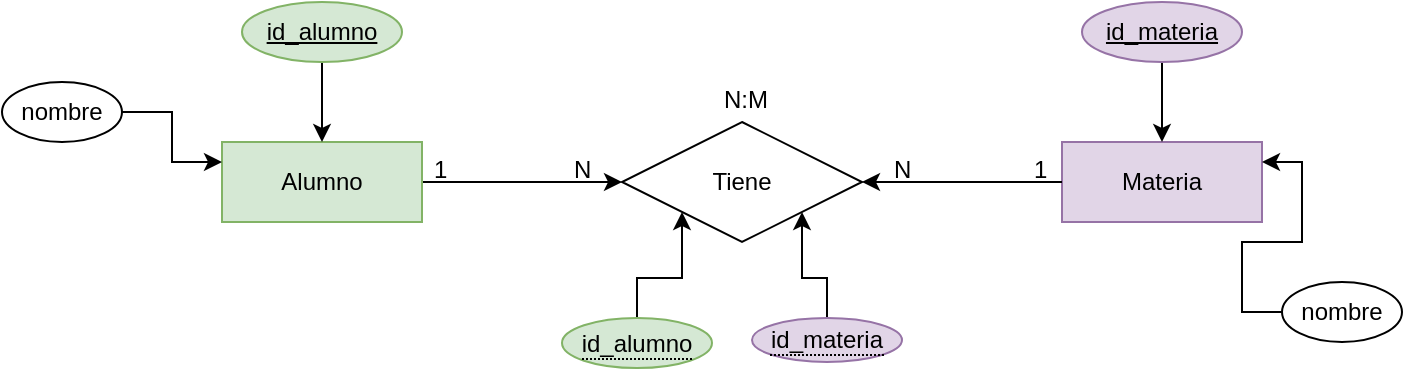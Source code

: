 <mxfile version="21.6.9" type="google" pages="3">
  <diagram name="Ejemplo" id="GLzU4rvnryb8Ie7Lkiw1">
    <mxGraphModel dx="708" dy="447" grid="1" gridSize="10" guides="1" tooltips="1" connect="1" arrows="1" fold="1" page="1" pageScale="1" pageWidth="1100" pageHeight="850" math="0" shadow="0">
      <root>
        <mxCell id="0" />
        <mxCell id="1" parent="0" />
        <mxCell id="OQ1NX5XlO8wD869Qx8IQ-4" value="" style="edgeStyle=orthogonalEdgeStyle;rounded=0;orthogonalLoop=1;jettySize=auto;html=1;" parent="1" source="OQ1NX5XlO8wD869Qx8IQ-1" target="OQ1NX5XlO8wD869Qx8IQ-3" edge="1">
          <mxGeometry relative="1" as="geometry" />
        </mxCell>
        <mxCell id="OQ1NX5XlO8wD869Qx8IQ-1" value="Alumno" style="whiteSpace=wrap;html=1;align=center;fillColor=#d5e8d4;strokeColor=#82b366;" parent="1" vertex="1">
          <mxGeometry x="140" y="310" width="100" height="40" as="geometry" />
        </mxCell>
        <mxCell id="OQ1NX5XlO8wD869Qx8IQ-2" value="Materia" style="whiteSpace=wrap;html=1;align=center;fillColor=#e1d5e7;strokeColor=#9673a6;" parent="1" vertex="1">
          <mxGeometry x="560" y="310" width="100" height="40" as="geometry" />
        </mxCell>
        <mxCell id="OQ1NX5XlO8wD869Qx8IQ-3" value="Tiene" style="shape=rhombus;perimeter=rhombusPerimeter;whiteSpace=wrap;html=1;align=center;" parent="1" vertex="1">
          <mxGeometry x="340" y="300" width="120" height="60" as="geometry" />
        </mxCell>
        <mxCell id="OQ1NX5XlO8wD869Qx8IQ-5" value="" style="endArrow=classic;html=1;rounded=0;exitX=0;exitY=0.5;exitDx=0;exitDy=0;entryX=1;entryY=0.5;entryDx=0;entryDy=0;" parent="1" source="OQ1NX5XlO8wD869Qx8IQ-2" target="OQ1NX5XlO8wD869Qx8IQ-3" edge="1">
          <mxGeometry width="50" height="50" relative="1" as="geometry">
            <mxPoint x="510" y="280" as="sourcePoint" />
            <mxPoint x="560" y="230" as="targetPoint" />
          </mxGeometry>
        </mxCell>
        <mxCell id="OQ1NX5XlO8wD869Qx8IQ-7" value="" style="edgeStyle=orthogonalEdgeStyle;rounded=0;orthogonalLoop=1;jettySize=auto;html=1;" parent="1" source="OQ1NX5XlO8wD869Qx8IQ-6" target="OQ1NX5XlO8wD869Qx8IQ-1" edge="1">
          <mxGeometry relative="1" as="geometry" />
        </mxCell>
        <mxCell id="OQ1NX5XlO8wD869Qx8IQ-6" value="id_alumno" style="ellipse;whiteSpace=wrap;html=1;align=center;fontStyle=4;fillColor=#d5e8d4;strokeColor=#82b366;" parent="1" vertex="1">
          <mxGeometry x="150" y="240" width="80" height="30" as="geometry" />
        </mxCell>
        <mxCell id="OQ1NX5XlO8wD869Qx8IQ-11" value="" style="edgeStyle=orthogonalEdgeStyle;rounded=0;orthogonalLoop=1;jettySize=auto;html=1;" parent="1" source="OQ1NX5XlO8wD869Qx8IQ-10" target="OQ1NX5XlO8wD869Qx8IQ-2" edge="1">
          <mxGeometry relative="1" as="geometry" />
        </mxCell>
        <mxCell id="OQ1NX5XlO8wD869Qx8IQ-10" value="id_materia" style="ellipse;whiteSpace=wrap;html=1;align=center;fontStyle=4;fillColor=#e1d5e7;strokeColor=#9673a6;" parent="1" vertex="1">
          <mxGeometry x="570" y="240" width="80" height="30" as="geometry" />
        </mxCell>
        <mxCell id="OQ1NX5XlO8wD869Qx8IQ-12" value="1" style="text;strokeColor=none;fillColor=none;spacingLeft=4;spacingRight=4;overflow=hidden;rotatable=0;points=[[0,0.5],[1,0.5]];portConstraint=eastwest;fontSize=12;whiteSpace=wrap;html=1;" parent="1" vertex="1">
          <mxGeometry x="240" y="310" width="20" height="30" as="geometry" />
        </mxCell>
        <mxCell id="OQ1NX5XlO8wD869Qx8IQ-13" value="N" style="text;strokeColor=none;fillColor=none;spacingLeft=4;spacingRight=4;overflow=hidden;rotatable=0;points=[[0,0.5],[1,0.5]];portConstraint=eastwest;fontSize=12;whiteSpace=wrap;html=1;" parent="1" vertex="1">
          <mxGeometry x="310" y="310" width="20" height="30" as="geometry" />
        </mxCell>
        <mxCell id="OQ1NX5XlO8wD869Qx8IQ-14" value="1" style="text;strokeColor=none;fillColor=none;spacingLeft=4;spacingRight=4;overflow=hidden;rotatable=0;points=[[0,0.5],[1,0.5]];portConstraint=eastwest;fontSize=12;whiteSpace=wrap;html=1;" parent="1" vertex="1">
          <mxGeometry x="540" y="310" width="20" height="30" as="geometry" />
        </mxCell>
        <mxCell id="OQ1NX5XlO8wD869Qx8IQ-15" value="N" style="text;strokeColor=none;fillColor=none;spacingLeft=4;spacingRight=4;overflow=hidden;rotatable=0;points=[[0,0.5],[1,0.5]];portConstraint=eastwest;fontSize=12;whiteSpace=wrap;html=1;" parent="1" vertex="1">
          <mxGeometry x="470" y="310" width="20" height="30" as="geometry" />
        </mxCell>
        <mxCell id="OQ1NX5XlO8wD869Qx8IQ-16" value="N:M" style="text;strokeColor=none;fillColor=none;spacingLeft=4;spacingRight=4;overflow=hidden;rotatable=0;points=[[0,0.5],[1,0.5]];portConstraint=eastwest;fontSize=12;whiteSpace=wrap;html=1;" parent="1" vertex="1">
          <mxGeometry x="385" y="275" width="40" height="30" as="geometry" />
        </mxCell>
        <mxCell id="OQ1NX5XlO8wD869Qx8IQ-19" value="" style="edgeStyle=orthogonalEdgeStyle;rounded=0;orthogonalLoop=1;jettySize=auto;html=1;entryX=0;entryY=0.25;entryDx=0;entryDy=0;" parent="1" source="OQ1NX5XlO8wD869Qx8IQ-18" target="OQ1NX5XlO8wD869Qx8IQ-1" edge="1">
          <mxGeometry relative="1" as="geometry" />
        </mxCell>
        <mxCell id="OQ1NX5XlO8wD869Qx8IQ-18" value="nombre" style="ellipse;whiteSpace=wrap;html=1;align=center;" parent="1" vertex="1">
          <mxGeometry x="30" y="280" width="60" height="30" as="geometry" />
        </mxCell>
        <mxCell id="OQ1NX5XlO8wD869Qx8IQ-21" value="" style="edgeStyle=orthogonalEdgeStyle;rounded=0;orthogonalLoop=1;jettySize=auto;html=1;entryX=1;entryY=0.25;entryDx=0;entryDy=0;" parent="1" source="OQ1NX5XlO8wD869Qx8IQ-20" target="OQ1NX5XlO8wD869Qx8IQ-2" edge="1">
          <mxGeometry relative="1" as="geometry" />
        </mxCell>
        <mxCell id="OQ1NX5XlO8wD869Qx8IQ-20" value="nombre" style="ellipse;whiteSpace=wrap;html=1;align=center;" parent="1" vertex="1">
          <mxGeometry x="670" y="380" width="60" height="30" as="geometry" />
        </mxCell>
        <mxCell id="OQ1NX5XlO8wD869Qx8IQ-23" value="" style="edgeStyle=orthogonalEdgeStyle;rounded=0;orthogonalLoop=1;jettySize=auto;html=1;entryX=0;entryY=1;entryDx=0;entryDy=0;" parent="1" source="OQ1NX5XlO8wD869Qx8IQ-22" target="OQ1NX5XlO8wD869Qx8IQ-3" edge="1">
          <mxGeometry relative="1" as="geometry" />
        </mxCell>
        <mxCell id="OQ1NX5XlO8wD869Qx8IQ-22" value="&lt;span style=&quot;border-bottom: 1px dotted&quot;&gt;id_alumno&lt;br&gt;&lt;/span&gt;" style="ellipse;whiteSpace=wrap;html=1;align=center;fillColor=#d5e8d4;strokeColor=#82b366;" parent="1" vertex="1">
          <mxGeometry x="310" y="398" width="75" height="25" as="geometry" />
        </mxCell>
        <mxCell id="OQ1NX5XlO8wD869Qx8IQ-25" value="" style="edgeStyle=orthogonalEdgeStyle;rounded=0;orthogonalLoop=1;jettySize=auto;html=1;entryX=1;entryY=1;entryDx=0;entryDy=0;" parent="1" source="OQ1NX5XlO8wD869Qx8IQ-24" target="OQ1NX5XlO8wD869Qx8IQ-3" edge="1">
          <mxGeometry relative="1" as="geometry" />
        </mxCell>
        <mxCell id="OQ1NX5XlO8wD869Qx8IQ-24" value="&lt;span style=&quot;border-bottom: 1px dotted&quot;&gt;id_materia&lt;br&gt;&lt;/span&gt;" style="ellipse;whiteSpace=wrap;html=1;align=center;fillColor=#e1d5e7;strokeColor=#9673a6;" parent="1" vertex="1">
          <mxGeometry x="405" y="398" width="75" height="22" as="geometry" />
        </mxCell>
      </root>
    </mxGraphModel>
  </diagram>
  <diagram id="Qv452gn9EFxeWJ9wz6Zj" name="Ejercicio 1">
    <mxGraphModel dx="708" dy="447" grid="1" gridSize="10" guides="1" tooltips="1" connect="1" arrows="1" fold="1" page="1" pageScale="1" pageWidth="1100" pageHeight="850" math="0" shadow="0">
      <root>
        <mxCell id="0" />
        <mxCell id="1" parent="0" />
        <mxCell id="Q93AFsF7WD4TYHA8MF60-12" value="" style="rounded=0;whiteSpace=wrap;html=1;fillColor=#b0e3e6;strokeColor=#0e8088;" vertex="1" parent="1">
          <mxGeometry x="350" y="300" width="110" height="120" as="geometry" />
        </mxCell>
        <mxCell id="iYk3_jZB7bq_5PE-RY_9-9" value="" style="edgeStyle=orthogonalEdgeStyle;rounded=0;orthogonalLoop=1;jettySize=auto;html=1;" parent="1" source="iYk3_jZB7bq_5PE-RY_9-4" target="iYk3_jZB7bq_5PE-RY_9-7" edge="1">
          <mxGeometry relative="1" as="geometry" />
        </mxCell>
        <mxCell id="iYk3_jZB7bq_5PE-RY_9-4" value="Cliente" style="whiteSpace=wrap;html=1;align=center;fillColor=#d5e8d4;strokeColor=#82b366;" parent="1" vertex="1">
          <mxGeometry x="210" y="120" width="90" height="30" as="geometry" />
        </mxCell>
        <mxCell id="iYk3_jZB7bq_5PE-RY_9-8" value="" style="edgeStyle=orthogonalEdgeStyle;rounded=0;orthogonalLoop=1;jettySize=auto;html=1;" parent="1" source="iYk3_jZB7bq_5PE-RY_9-6" target="iYk3_jZB7bq_5PE-RY_9-7" edge="1">
          <mxGeometry relative="1" as="geometry" />
        </mxCell>
        <mxCell id="iYk3_jZB7bq_5PE-RY_9-18" value="" style="edgeStyle=orthogonalEdgeStyle;rounded=0;orthogonalLoop=1;jettySize=auto;html=1;" parent="1" source="iYk3_jZB7bq_5PE-RY_9-6" target="iYk3_jZB7bq_5PE-RY_9-17" edge="1">
          <mxGeometry relative="1" as="geometry" />
        </mxCell>
        <mxCell id="iYk3_jZB7bq_5PE-RY_9-6" value="Producto" style="whiteSpace=wrap;html=1;align=center;fillColor=#fff2cc;strokeColor=#d6b656;" parent="1" vertex="1">
          <mxGeometry x="630" y="120" width="90" height="30" as="geometry" />
        </mxCell>
        <mxCell id="iYk3_jZB7bq_5PE-RY_9-7" value="Compra" style="shape=rhombus;perimeter=rhombusPerimeter;whiteSpace=wrap;html=1;align=center;fillColor=#e1d5e7;strokeColor=#9673a6;" parent="1" vertex="1">
          <mxGeometry x="420" y="140" width="100" height="40" as="geometry" />
        </mxCell>
        <mxCell id="iYk3_jZB7bq_5PE-RY_9-10" value="1" style="text;strokeColor=none;fillColor=none;spacingLeft=4;spacingRight=4;overflow=hidden;rotatable=0;points=[[0,0.5],[1,0.5]];portConstraint=eastwest;fontSize=12;whiteSpace=wrap;html=1;" parent="1" vertex="1">
          <mxGeometry x="310" y="110" width="20" height="30" as="geometry" />
        </mxCell>
        <mxCell id="iYk3_jZB7bq_5PE-RY_9-11" value="N" style="text;strokeColor=none;fillColor=none;spacingLeft=4;spacingRight=4;overflow=hidden;rotatable=0;points=[[0,0.5],[1,0.5]];portConstraint=eastwest;fontSize=12;whiteSpace=wrap;html=1;" parent="1" vertex="1">
          <mxGeometry x="390" y="140" width="20" height="30" as="geometry" />
        </mxCell>
        <mxCell id="iYk3_jZB7bq_5PE-RY_9-12" value="1" style="text;strokeColor=none;fillColor=none;spacingLeft=4;spacingRight=4;overflow=hidden;rotatable=0;points=[[0,0.5],[1,0.5]];portConstraint=eastwest;fontSize=12;whiteSpace=wrap;html=1;" parent="1" vertex="1">
          <mxGeometry x="610" y="110" width="20" height="30" as="geometry" />
        </mxCell>
        <mxCell id="iYk3_jZB7bq_5PE-RY_9-13" value="N" style="text;strokeColor=none;fillColor=none;spacingLeft=4;spacingRight=4;overflow=hidden;rotatable=0;points=[[0,0.5],[1,0.5]];portConstraint=eastwest;fontSize=12;whiteSpace=wrap;html=1;" parent="1" vertex="1">
          <mxGeometry x="530" y="140" width="20" height="30" as="geometry" />
        </mxCell>
        <mxCell id="iYk3_jZB7bq_5PE-RY_9-14" value="N:M" style="text;strokeColor=none;fillColor=none;spacingLeft=4;spacingRight=4;overflow=hidden;rotatable=0;points=[[0,0.5],[1,0.5]];portConstraint=eastwest;fontSize=12;whiteSpace=wrap;html=1;" parent="1" vertex="1">
          <mxGeometry x="450" y="110" width="40" height="30" as="geometry" />
        </mxCell>
        <mxCell id="iYk3_jZB7bq_5PE-RY_9-19" value="" style="edgeStyle=orthogonalEdgeStyle;rounded=0;orthogonalLoop=1;jettySize=auto;html=1;" parent="1" source="iYk3_jZB7bq_5PE-RY_9-16" target="iYk3_jZB7bq_5PE-RY_9-17" edge="1">
          <mxGeometry relative="1" as="geometry" />
        </mxCell>
        <mxCell id="iYk3_jZB7bq_5PE-RY_9-16" value="Provedores" style="whiteSpace=wrap;html=1;align=center;fillColor=#dae8fc;strokeColor=#6c8ebf;" parent="1" vertex="1">
          <mxGeometry x="630" y="320" width="90" height="30" as="geometry" />
        </mxCell>
        <mxCell id="iYk3_jZB7bq_5PE-RY_9-17" value="suministrado" style="shape=rhombus;perimeter=rhombusPerimeter;whiteSpace=wrap;html=1;align=center;" parent="1" vertex="1">
          <mxGeometry x="625" y="210" width="100" height="40" as="geometry" />
        </mxCell>
        <mxCell id="iYk3_jZB7bq_5PE-RY_9-20" value="1" style="text;strokeColor=none;fillColor=none;spacingLeft=4;spacingRight=4;overflow=hidden;rotatable=0;points=[[0,0.5],[1,0.5]];portConstraint=eastwest;fontSize=12;whiteSpace=wrap;html=1;" parent="1" vertex="1">
          <mxGeometry x="680" y="300" width="20" height="30" as="geometry" />
        </mxCell>
        <mxCell id="iYk3_jZB7bq_5PE-RY_9-21" value="1" style="text;strokeColor=none;fillColor=none;spacingLeft=4;spacingRight=4;overflow=hidden;rotatable=0;points=[[0,0.5],[1,0.5]];portConstraint=eastwest;fontSize=12;whiteSpace=wrap;html=1;" parent="1" vertex="1">
          <mxGeometry x="680" y="190" width="20" height="30" as="geometry" />
        </mxCell>
        <mxCell id="iYk3_jZB7bq_5PE-RY_9-22" value="1" style="text;strokeColor=none;fillColor=none;spacingLeft=4;spacingRight=4;overflow=hidden;rotatable=0;points=[[0,0.5],[1,0.5]];portConstraint=eastwest;fontSize=12;whiteSpace=wrap;html=1;" parent="1" vertex="1">
          <mxGeometry x="680" y="145" width="20" height="30" as="geometry" />
        </mxCell>
        <mxCell id="iYk3_jZB7bq_5PE-RY_9-23" value="N" style="text;strokeColor=none;fillColor=none;spacingLeft=4;spacingRight=4;overflow=hidden;rotatable=0;points=[[0,0.5],[1,0.5]];portConstraint=eastwest;fontSize=12;whiteSpace=wrap;html=1;" parent="1" vertex="1">
          <mxGeometry x="680" y="250" width="20" height="30" as="geometry" />
        </mxCell>
        <mxCell id="iYk3_jZB7bq_5PE-RY_9-24" value="1:N" style="text;strokeColor=none;fillColor=none;spacingLeft=4;spacingRight=4;overflow=hidden;rotatable=0;points=[[0,0.5],[1,0.5]];portConstraint=eastwest;fontSize=12;whiteSpace=wrap;html=1;" parent="1" vertex="1">
          <mxGeometry x="585" y="215" width="40" height="30" as="geometry" />
        </mxCell>
        <mxCell id="iYk3_jZB7bq_5PE-RY_9-26" value="" style="edgeStyle=orthogonalEdgeStyle;rounded=0;orthogonalLoop=1;jettySize=auto;html=1;" parent="1" source="iYk3_jZB7bq_5PE-RY_9-25" target="iYk3_jZB7bq_5PE-RY_9-4" edge="1">
          <mxGeometry relative="1" as="geometry" />
        </mxCell>
        <mxCell id="iYk3_jZB7bq_5PE-RY_9-25" value="RFC" style="ellipse;whiteSpace=wrap;html=1;align=center;fontStyle=4;fillColor=#d5e8d4;strokeColor=#82b366;" parent="1" vertex="1">
          <mxGeometry x="225" y="40" width="60" height="30" as="geometry" />
        </mxCell>
        <mxCell id="iYk3_jZB7bq_5PE-RY_9-28" value="" style="edgeStyle=orthogonalEdgeStyle;rounded=0;orthogonalLoop=1;jettySize=auto;html=1;entryX=0.5;entryY=0;entryDx=0;entryDy=0;" parent="1" source="iYk3_jZB7bq_5PE-RY_9-27" target="iYk3_jZB7bq_5PE-RY_9-6" edge="1">
          <mxGeometry relative="1" as="geometry" />
        </mxCell>
        <mxCell id="iYk3_jZB7bq_5PE-RY_9-27" value="Codigo" style="ellipse;whiteSpace=wrap;html=1;align=center;fontStyle=4;fillColor=#fff2cc;strokeColor=#d6b656;" parent="1" vertex="1">
          <mxGeometry x="640" y="40" width="70" height="30" as="geometry" />
        </mxCell>
        <mxCell id="iYk3_jZB7bq_5PE-RY_9-30" value="" style="edgeStyle=orthogonalEdgeStyle;rounded=0;orthogonalLoop=1;jettySize=auto;html=1;entryX=1;entryY=0.5;entryDx=0;entryDy=0;" parent="1" source="iYk3_jZB7bq_5PE-RY_9-29" target="iYk3_jZB7bq_5PE-RY_9-16" edge="1">
          <mxGeometry relative="1" as="geometry" />
        </mxCell>
        <mxCell id="iYk3_jZB7bq_5PE-RY_9-29" value="RFC" style="ellipse;whiteSpace=wrap;html=1;align=center;fontStyle=4;fillColor=#dae8fc;strokeColor=#6c8ebf;" parent="1" vertex="1">
          <mxGeometry x="770" y="320" width="60" height="30" as="geometry" />
        </mxCell>
        <mxCell id="iYk3_jZB7bq_5PE-RY_9-34" value="" style="edgeStyle=orthogonalEdgeStyle;rounded=0;orthogonalLoop=1;jettySize=auto;html=1;entryX=0;entryY=1;entryDx=0;entryDy=0;" parent="1" source="iYk3_jZB7bq_5PE-RY_9-31" target="iYk3_jZB7bq_5PE-RY_9-7" edge="1">
          <mxGeometry relative="1" as="geometry">
            <Array as="points">
              <mxPoint x="410" y="230" />
              <mxPoint x="445" y="230" />
            </Array>
          </mxGeometry>
        </mxCell>
        <mxCell id="iYk3_jZB7bq_5PE-RY_9-33" value="" style="edgeStyle=orthogonalEdgeStyle;rounded=0;orthogonalLoop=1;jettySize=auto;html=1;entryX=0.682;entryY=0.943;entryDx=0;entryDy=0;entryPerimeter=0;" parent="1" source="iYk3_jZB7bq_5PE-RY_9-31" target="iYk3_jZB7bq_5PE-RY_9-7" edge="1">
          <mxGeometry relative="1" as="geometry" />
        </mxCell>
        <mxCell id="iYk3_jZB7bq_5PE-RY_9-32" value="&lt;span style=&quot;border-bottom: 1px dotted&quot;&gt;Codigo&lt;/span&gt;" style="ellipse;whiteSpace=wrap;html=1;align=center;fillColor=#fff2cc;strokeColor=#d6b656;" parent="1" vertex="1">
          <mxGeometry x="372.5" y="340" width="55" height="30" as="geometry" />
        </mxCell>
        <mxCell id="iYk3_jZB7bq_5PE-RY_9-37" value="" style="edgeStyle=orthogonalEdgeStyle;rounded=0;orthogonalLoop=1;jettySize=auto;html=1;entryX=0.928;entryY=-0.081;entryDx=0;entryDy=0;entryPerimeter=0;" parent="1" source="iYk3_jZB7bq_5PE-RY_9-35" target="iYk3_jZB7bq_5PE-RY_9-6" edge="1">
          <mxGeometry relative="1" as="geometry">
            <Array as="points">
              <mxPoint x="730" y="50" />
              <mxPoint x="730" y="118" />
            </Array>
          </mxGeometry>
        </mxCell>
        <mxCell id="iYk3_jZB7bq_5PE-RY_9-35" value="&lt;span style=&quot;border-bottom: 1px dotted&quot;&gt;RFC&lt;/span&gt;" style="ellipse;whiteSpace=wrap;html=1;align=center;fillColor=#dae8fc;strokeColor=#6c8ebf;" parent="1" vertex="1">
          <mxGeometry x="750" y="40" width="55" height="20" as="geometry" />
        </mxCell>
        <mxCell id="iYk3_jZB7bq_5PE-RY_9-36" style="edgeStyle=orthogonalEdgeStyle;rounded=0;orthogonalLoop=1;jettySize=auto;html=1;exitX=0.5;exitY=1;exitDx=0;exitDy=0;" parent="1" source="iYk3_jZB7bq_5PE-RY_9-35" target="iYk3_jZB7bq_5PE-RY_9-35" edge="1">
          <mxGeometry relative="1" as="geometry" />
        </mxCell>
        <mxCell id="iYk3_jZB7bq_5PE-RY_9-44" value="" style="edgeStyle=orthogonalEdgeStyle;rounded=0;orthogonalLoop=1;jettySize=auto;html=1;entryX=0;entryY=0;entryDx=0;entryDy=0;" parent="1" source="iYk3_jZB7bq_5PE-RY_9-39" target="iYk3_jZB7bq_5PE-RY_9-4" edge="1">
          <mxGeometry relative="1" as="geometry" />
        </mxCell>
        <mxCell id="iYk3_jZB7bq_5PE-RY_9-39" value="nombre" style="ellipse;whiteSpace=wrap;html=1;align=center;" parent="1" vertex="1">
          <mxGeometry x="130" y="60" width="60" height="20" as="geometry" />
        </mxCell>
        <mxCell id="iYk3_jZB7bq_5PE-RY_9-45" value="" style="edgeStyle=orthogonalEdgeStyle;rounded=0;orthogonalLoop=1;jettySize=auto;html=1;entryX=0;entryY=0.5;entryDx=0;entryDy=0;" parent="1" source="iYk3_jZB7bq_5PE-RY_9-40" target="iYk3_jZB7bq_5PE-RY_9-4" edge="1">
          <mxGeometry relative="1" as="geometry" />
        </mxCell>
        <mxCell id="iYk3_jZB7bq_5PE-RY_9-40" value="apellidos" style="ellipse;whiteSpace=wrap;html=1;align=center;" parent="1" vertex="1">
          <mxGeometry x="120" y="115" width="60" height="25" as="geometry" />
        </mxCell>
        <mxCell id="iYk3_jZB7bq_5PE-RY_9-46" value="" style="edgeStyle=orthogonalEdgeStyle;rounded=0;orthogonalLoop=1;jettySize=auto;html=1;" parent="1" source="iYk3_jZB7bq_5PE-RY_9-41" edge="1">
          <mxGeometry relative="1" as="geometry">
            <mxPoint x="230" y="150" as="targetPoint" />
          </mxGeometry>
        </mxCell>
        <mxCell id="iYk3_jZB7bq_5PE-RY_9-41" value="direccion" style="ellipse;whiteSpace=wrap;html=1;align=center;" parent="1" vertex="1">
          <mxGeometry x="200" y="200" width="60" height="20" as="geometry" />
        </mxCell>
        <mxCell id="iYk3_jZB7bq_5PE-RY_9-47" value="" style="edgeStyle=orthogonalEdgeStyle;rounded=0;orthogonalLoop=1;jettySize=auto;html=1;entryX=0.5;entryY=1;entryDx=0;entryDy=0;" parent="1" source="iYk3_jZB7bq_5PE-RY_9-42" target="iYk3_jZB7bq_5PE-RY_9-4" edge="1">
          <mxGeometry relative="1" as="geometry" />
        </mxCell>
        <mxCell id="iYk3_jZB7bq_5PE-RY_9-42" value="fecha_nacimiento" style="ellipse;whiteSpace=wrap;html=1;align=center;" parent="1" vertex="1">
          <mxGeometry x="225" y="240" width="125" height="25" as="geometry" />
        </mxCell>
        <mxCell id="iYk3_jZB7bq_5PE-RY_9-49" value="" style="edgeStyle=orthogonalEdgeStyle;rounded=0;orthogonalLoop=1;jettySize=auto;html=1;entryX=1;entryY=0.5;entryDx=0;entryDy=0;" parent="1" source="iYk3_jZB7bq_5PE-RY_9-48" target="iYk3_jZB7bq_5PE-RY_9-6" edge="1">
          <mxGeometry relative="1" as="geometry" />
        </mxCell>
        <mxCell id="iYk3_jZB7bq_5PE-RY_9-48" value="nombre" style="ellipse;whiteSpace=wrap;html=1;align=center;" parent="1" vertex="1">
          <mxGeometry x="780" y="125" width="60" height="20" as="geometry" />
        </mxCell>
        <mxCell id="iYk3_jZB7bq_5PE-RY_9-54" value="" style="edgeStyle=orthogonalEdgeStyle;rounded=0;orthogonalLoop=1;jettySize=auto;html=1;entryX=0;entryY=0.5;entryDx=0;entryDy=0;" parent="1" source="iYk3_jZB7bq_5PE-RY_9-50" target="iYk3_jZB7bq_5PE-RY_9-16" edge="1">
          <mxGeometry relative="1" as="geometry" />
        </mxCell>
        <mxCell id="iYk3_jZB7bq_5PE-RY_9-50" value="nombre" style="ellipse;whiteSpace=wrap;html=1;align=center;" parent="1" vertex="1">
          <mxGeometry x="520" y="330" width="60" height="20" as="geometry" />
        </mxCell>
        <mxCell id="iYk3_jZB7bq_5PE-RY_9-53" value="" style="edgeStyle=orthogonalEdgeStyle;rounded=0;orthogonalLoop=1;jettySize=auto;html=1;entryX=0.5;entryY=1;entryDx=0;entryDy=0;" parent="1" source="iYk3_jZB7bq_5PE-RY_9-51" target="iYk3_jZB7bq_5PE-RY_9-16" edge="1">
          <mxGeometry relative="1" as="geometry">
            <mxPoint x="780" y="250" as="targetPoint" />
          </mxGeometry>
        </mxCell>
        <mxCell id="iYk3_jZB7bq_5PE-RY_9-51" value="direccion" style="ellipse;whiteSpace=wrap;html=1;align=center;" parent="1" vertex="1">
          <mxGeometry x="650" y="380" width="60" height="20" as="geometry" />
        </mxCell>
        <mxCell id="iYk3_jZB7bq_5PE-RY_9-56" value="(001,femsa,edomex)" style="text;strokeColor=none;fillColor=none;spacingLeft=4;spacingRight=4;overflow=hidden;rotatable=0;points=[[0,0.5],[1,0.5]];portConstraint=eastwest;fontSize=12;whiteSpace=wrap;html=1;" parent="1" vertex="1">
          <mxGeometry x="745.5" y="380" width="129" height="30" as="geometry" />
        </mxCell>
        <mxCell id="iYk3_jZB7bq_5PE-RY_9-58" value="(001,Sofia,Martine,av 16 sept,14-02-1996)" style="text;strokeColor=none;fillColor=none;spacingLeft=4;spacingRight=4;overflow=hidden;rotatable=0;points=[[0,0.5],[1,0.5]];portConstraint=eastwest;fontSize=12;whiteSpace=wrap;html=1;" parent="1" vertex="1">
          <mxGeometry x="270" y="10" width="260" height="20" as="geometry" />
        </mxCell>
        <mxCell id="iYk3_jZB7bq_5PE-RY_9-62" style="edgeStyle=orthogonalEdgeStyle;rounded=0;orthogonalLoop=1;jettySize=auto;html=1;exitX=0.5;exitY=0;exitDx=0;exitDy=0;entryX=0.889;entryY=1;entryDx=0;entryDy=0;entryPerimeter=0;" parent="1" source="iYk3_jZB7bq_5PE-RY_9-61" target="iYk3_jZB7bq_5PE-RY_9-6" edge="1">
          <mxGeometry relative="1" as="geometry" />
        </mxCell>
        <mxCell id="iYk3_jZB7bq_5PE-RY_9-61" value="precio_u" style="ellipse;whiteSpace=wrap;html=1;align=center;" parent="1" vertex="1">
          <mxGeometry x="790" y="190" width="60" height="20" as="geometry" />
        </mxCell>
        <mxCell id="iYk3_jZB7bq_5PE-RY_9-64" value="" style="edgeStyle=orthogonalEdgeStyle;rounded=0;orthogonalLoop=1;jettySize=auto;html=1;" parent="1" source="iYk3_jZB7bq_5PE-RY_9-63" edge="1">
          <mxGeometry relative="1" as="geometry">
            <mxPoint x="470" y="180" as="targetPoint" />
          </mxGeometry>
        </mxCell>
        <mxCell id="iYk3_jZB7bq_5PE-RY_9-63" value="Cantidad" style="ellipse;whiteSpace=wrap;html=1;align=center;" parent="1" vertex="1">
          <mxGeometry x="450" y="260" width="60" height="20" as="geometry" />
        </mxCell>
        <mxCell id="Q93AFsF7WD4TYHA8MF60-2" value="* Se necesita conocer los datos personales de los clientes (nombre, apellidos, RFC, dirección y fecha de nacimiento).&lt;br style=&quot;border-color: var(--border-color); padding: 0px; margin: 0px; text-align: left;&quot;&gt;&lt;span style=&quot;text-align: left;&quot;&gt;* Cada producto tiene un nombre y un código, así como un precio unitario.&lt;/span&gt;&lt;br style=&quot;border-color: var(--border-color); padding: 0px; margin: 0px; text-align: left;&quot;&gt;&lt;span style=&quot;text-align: left;&quot;&gt;* Un cliente puede comprar varios productos a la empresa, y un mismo producto puede ser comprado por varios &lt;font color=&quot;#33ff33&quot;&gt;clientes.&lt;/font&gt;&lt;/span&gt;&lt;br style=&quot;border-color: var(--border-color); padding: 0px; margin: 0px; text-align: left;&quot;&gt;&lt;span style=&quot;text-align: left;&quot;&gt;* Los productos son suministrados por diferentes proveedores.&lt;/span&gt;&lt;br style=&quot;border-color: var(--border-color); padding: 0px; margin: 0px; text-align: left;&quot;&gt;&lt;span style=&quot;text-align: left;&quot;&gt;* Se debe tener en cuenta que un producto sólo puede ser suministrado por un proveedor, y que un proveedor puede&amp;nbsp; &amp;nbsp; &amp;nbsp; &amp;nbsp;suministrar diferentes productos.&lt;/span&gt;&lt;br style=&quot;border-color: var(--border-color); padding: 0px; margin: 0px; text-align: left;&quot;&gt;&lt;span style=&quot;text-align: left;&quot;&gt;* De cada proveedor se desea conocer el RFC, nombre y dirección.&lt;/span&gt;" style="shape=note;size=20;whiteSpace=wrap;html=1;" vertex="1" parent="1">
          <mxGeometry x="300" y="540" width="680" height="190" as="geometry" />
        </mxCell>
        <mxCell id="Q93AFsF7WD4TYHA8MF60-3" value="(folio,RFC,codigo,cantidad,fecha)&lt;br&gt;(&lt;b&gt;001&lt;/b&gt;,goza6x,001,5,2023-08-23)&lt;br&gt;(&lt;b&gt;001&lt;/b&gt;,goza6x,002,10,2023-08-23)" style="text;strokeColor=none;fillColor=none;spacingLeft=4;spacingRight=4;overflow=hidden;rotatable=0;points=[[0,0.5],[1,0.5]];portConstraint=eastwest;fontSize=17;whiteSpace=wrap;html=1;" vertex="1" parent="1">
          <mxGeometry x="40" y="290" width="290" height="110" as="geometry" />
        </mxCell>
        <mxCell id="Q93AFsF7WD4TYHA8MF60-5" value="" style="edgeStyle=orthogonalEdgeStyle;rounded=0;orthogonalLoop=1;jettySize=auto;html=1;" edge="1" parent="1" source="Q93AFsF7WD4TYHA8MF60-4">
          <mxGeometry relative="1" as="geometry">
            <mxPoint x="432" y="170" as="targetPoint" />
          </mxGeometry>
        </mxCell>
        <mxCell id="Q93AFsF7WD4TYHA8MF60-4" value="&lt;u&gt;folio&lt;/u&gt;" style="ellipse;whiteSpace=wrap;html=1;align=center;fillColor=#e1d5e7;strokeColor=#9673a6;" vertex="1" parent="1">
          <mxGeometry x="367.5" y="380" width="60" height="20" as="geometry" />
        </mxCell>
        <mxCell id="Q93AFsF7WD4TYHA8MF60-7" value="" style="edgeStyle=orthogonalEdgeStyle;rounded=0;orthogonalLoop=1;jettySize=auto;html=1;entryX=1;entryY=0;entryDx=0;entryDy=0;" edge="1" parent="1" source="Q93AFsF7WD4TYHA8MF60-6" target="iYk3_jZB7bq_5PE-RY_9-7">
          <mxGeometry relative="1" as="geometry" />
        </mxCell>
        <mxCell id="Q93AFsF7WD4TYHA8MF60-6" value="Cantidad" style="ellipse;whiteSpace=wrap;html=1;align=center;" vertex="1" parent="1">
          <mxGeometry x="490" y="60" width="60" height="20" as="geometry" />
        </mxCell>
        <mxCell id="Q93AFsF7WD4TYHA8MF60-8" value="001&amp;nbsp; &amp;nbsp; &amp;nbsp; &amp;nbsp; &amp;nbsp; &amp;nbsp; &amp;nbsp; &amp;nbsp; &amp;nbsp; &amp;nbsp;goza6x&lt;br&gt;&lt;br&gt;001 coca-cola 12.00&amp;nbsp; &amp;nbsp;5&amp;nbsp;&lt;br&gt;002 fanta&amp;nbsp; &amp;nbsp; &amp;nbsp; &amp;nbsp; &amp;nbsp;10.00 10" style="text;strokeColor=none;fillColor=none;spacingLeft=4;spacingRight=4;overflow=hidden;rotatable=0;points=[[0,0.5],[1,0.5]];portConstraint=eastwest;fontSize=12;whiteSpace=wrap;html=1;" vertex="1" parent="1">
          <mxGeometry x="20" y="570" width="190" height="120" as="geometry" />
        </mxCell>
        <mxCell id="Q93AFsF7WD4TYHA8MF60-11" value="" style="edgeStyle=orthogonalEdgeStyle;rounded=0;orthogonalLoop=1;jettySize=auto;html=1;entryX=0.682;entryY=0.943;entryDx=0;entryDy=0;entryPerimeter=0;" edge="1" parent="1" source="iYk3_jZB7bq_5PE-RY_9-32" target="iYk3_jZB7bq_5PE-RY_9-31">
          <mxGeometry relative="1" as="geometry">
            <mxPoint x="400" y="340" as="sourcePoint" />
            <mxPoint x="488" y="178" as="targetPoint" />
          </mxGeometry>
        </mxCell>
        <mxCell id="iYk3_jZB7bq_5PE-RY_9-31" value="&lt;span style=&quot;border-bottom: 1px dotted&quot;&gt;RFC&lt;/span&gt;" style="ellipse;whiteSpace=wrap;html=1;align=center;fillColor=#d5e8d4;strokeColor=#82b366;" parent="1" vertex="1">
          <mxGeometry x="367.5" y="310" width="55" height="20" as="geometry" />
        </mxCell>
        <mxCell id="Q93AFsF7WD4TYHA8MF60-13" value="(001,goza6x,001)&lt;br&gt;(001,goza6x,002)&lt;br&gt;(002,goza6x,001)&lt;br&gt;(002,goza6x,003)&lt;br&gt;(003,goza6x,001)&lt;br style=&quot;border-color: var(--border-color);&quot;&gt;(003,goza6x,003)" style="text;html=1;strokeColor=none;fillColor=none;align=center;verticalAlign=middle;whiteSpace=wrap;rounded=0;fontSize=17;" vertex="1" parent="1">
          <mxGeometry x="35" y="400" width="230" height="130" as="geometry" />
        </mxCell>
        <mxCell id="Q93AFsF7WD4TYHA8MF60-14" value="SPK" style="text;html=1;strokeColor=none;fillColor=none;align=center;verticalAlign=middle;whiteSpace=wrap;rounded=0;fontStyle=1;fontSize=17;" vertex="1" parent="1">
          <mxGeometry x="370" y="420" width="60" height="30" as="geometry" />
        </mxCell>
      </root>
    </mxGraphModel>
  </diagram>
  <diagram id="ChfSYBb5rTOBIhTjM17y" name="Ejercicio 2">
    <mxGraphModel grid="1" page="1" gridSize="10" guides="1" tooltips="1" connect="1" arrows="1" fold="1" pageScale="1" pageWidth="1100" pageHeight="850" math="0" shadow="0">
      <root>
        <mxCell id="0" />
        <mxCell id="1" parent="0" />
        <mxCell id="9aVayHT9ke2CXa19g-o4-1" value="&lt;div&gt;Se desea diseñar una base de datos para almacenar y gestionar la información empleada por una empresa dedicada a la venta de automóviles, teniendo en cuenta los siguientes aspectos:&lt;/div&gt;&lt;div&gt;&lt;br&gt;&lt;/div&gt;&lt;div&gt;&lt;ul&gt;&lt;li&gt;La empresa dispone de una serie de &lt;b&gt;coches&lt;/b&gt; para su venta. Se necesita conocer la &lt;u&gt;&lt;b&gt;matrícula&lt;/b&gt;, marca y modelo, el color y el precio&lt;/u&gt; de venta de cada coche.&lt;/li&gt;&lt;li&gt;Los datos que interesa conocer de cada &lt;b&gt;cliente&lt;/b&gt; son el &lt;u&gt;RFC, nombre, dirección, ciudad y número de teléfono&lt;/u&gt;: además, los clientes se diferencian por un &lt;u&gt;&lt;b&gt;código&lt;/b&gt;&lt;/u&gt; interno de la empresa que se incrementa automáticamente cuando un cliente se da de alta en ella.&lt;/li&gt;&lt;li&gt;&lt;i&gt;Un cliente puede &lt;b&gt;comprar&lt;/b&gt; tantos coches como desee a la empresa&lt;/i&gt;.&lt;/li&gt;&lt;li&gt;&lt;i&gt;Un coche determinado solo puede ser &lt;b&gt;comprado&lt;/b&gt; por un único cliente.&lt;/i&gt;&lt;/li&gt;&lt;li&gt;El &lt;strike&gt;concesionario&lt;/strike&gt; también se encarga de &lt;i&gt;&lt;b&gt;llevar a cabo&lt;/b&gt;&lt;/i&gt; las revisiones que se realizan a cada coche.&lt;/li&gt;&lt;li&gt;Cada &lt;b&gt;revisión&lt;/b&gt; tiene asociado un &lt;u&gt;&lt;b&gt;código&lt;/b&gt;&lt;/u&gt; que se incrementa automáticamente por cada revisión que se haga.&lt;/li&gt;&lt;li&gt;De cada revisión se desea saber si se ha hecho &lt;u&gt;cambio de filtro, si se ha hecho cambio de aceite, si se ha hecho cambio de frenos u otros.&lt;/u&gt;&lt;/li&gt;&lt;li&gt;&lt;i&gt;Los coches pueden pasar varias revisiones en el concesionario.&lt;/i&gt;&lt;/li&gt;&lt;/ul&gt;&lt;/div&gt;" style="shape=note;size=20;whiteSpace=wrap;html=1;align=left;" vertex="1" parent="1">
          <mxGeometry x="30" y="10" width="560" height="270" as="geometry" />
        </mxCell>
        <mxCell id="9aVayHT9ke2CXa19g-o4-12" value="" style="edgeStyle=orthogonalEdgeStyle;rounded=0;orthogonalLoop=1;jettySize=auto;html=1;" edge="1" parent="1" source="9aVayHT9ke2CXa19g-o4-2" target="9aVayHT9ke2CXa19g-o4-8">
          <mxGeometry relative="1" as="geometry" />
        </mxCell>
        <mxCell id="9aVayHT9ke2CXa19g-o4-28" value="" style="edgeStyle=orthogonalEdgeStyle;rounded=0;orthogonalLoop=1;jettySize=auto;html=1;" edge="1" parent="1" source="9aVayHT9ke2CXa19g-o4-2" target="9aVayHT9ke2CXa19g-o4-27">
          <mxGeometry relative="1" as="geometry" />
        </mxCell>
        <mxCell id="9aVayHT9ke2CXa19g-o4-2" value="Coche" style="whiteSpace=wrap;html=1;align=center;fillColor=#fad9d5;strokeColor=#ae4132;" vertex="1" parent="1">
          <mxGeometry x="450" y="380" width="80" height="30" as="geometry" />
        </mxCell>
        <mxCell id="9aVayHT9ke2CXa19g-o4-11" value="" style="edgeStyle=orthogonalEdgeStyle;rounded=0;orthogonalLoop=1;jettySize=auto;html=1;" edge="1" parent="1" source="9aVayHT9ke2CXa19g-o4-3" target="9aVayHT9ke2CXa19g-o4-8">
          <mxGeometry relative="1" as="geometry" />
        </mxCell>
        <mxCell id="9aVayHT9ke2CXa19g-o4-3" value="Cliente" style="whiteSpace=wrap;html=1;align=center;fillColor=#fad7ac;strokeColor=#b46504;" vertex="1" parent="1">
          <mxGeometry x="70" y="380" width="80" height="30" as="geometry" />
        </mxCell>
        <mxCell id="9aVayHT9ke2CXa19g-o4-5" value="" style="edgeStyle=orthogonalEdgeStyle;rounded=0;orthogonalLoop=1;jettySize=auto;html=1;" edge="1" parent="1" source="9aVayHT9ke2CXa19g-o4-4" target="9aVayHT9ke2CXa19g-o4-3">
          <mxGeometry relative="1" as="geometry" />
        </mxCell>
        <mxCell id="9aVayHT9ke2CXa19g-o4-4" value="código" style="ellipse;whiteSpace=wrap;html=1;align=center;fontStyle=4;fillColor=#fad7ac;strokeColor=#b46504;" vertex="1" parent="1">
          <mxGeometry x="75" y="320" width="70" height="30" as="geometry" />
        </mxCell>
        <mxCell id="9aVayHT9ke2CXa19g-o4-7" value="" style="edgeStyle=orthogonalEdgeStyle;rounded=0;orthogonalLoop=1;jettySize=auto;html=1;" edge="1" parent="1" source="9aVayHT9ke2CXa19g-o4-6" target="9aVayHT9ke2CXa19g-o4-2">
          <mxGeometry relative="1" as="geometry" />
        </mxCell>
        <mxCell id="9aVayHT9ke2CXa19g-o4-6" value="matrícula" style="ellipse;whiteSpace=wrap;html=1;align=center;fontStyle=4;fillColor=#fad9d5;strokeColor=#ae4132;" vertex="1" parent="1">
          <mxGeometry x="451" y="310" width="79" height="30" as="geometry" />
        </mxCell>
        <mxCell id="9aVayHT9ke2CXa19g-o4-8" value="Compra" style="shape=rhombus;perimeter=rhombusPerimeter;whiteSpace=wrap;html=1;align=center;" vertex="1" parent="1">
          <mxGeometry x="260" y="375" width="90" height="40" as="geometry" />
        </mxCell>
        <mxCell id="9aVayHT9ke2CXa19g-o4-13" value="1" style="text;strokeColor=none;fillColor=none;spacingLeft=4;spacingRight=4;overflow=hidden;rotatable=0;points=[[0,0.5],[1,0.5]];portConstraint=eastwest;fontSize=12;whiteSpace=wrap;html=1;" vertex="1" parent="1">
          <mxGeometry x="430" y="370" width="20" height="30" as="geometry" />
        </mxCell>
        <mxCell id="9aVayHT9ke2CXa19g-o4-14" value="1" style="text;strokeColor=none;fillColor=none;spacingLeft=4;spacingRight=4;overflow=hidden;rotatable=0;points=[[0,0.5],[1,0.5]];portConstraint=eastwest;fontSize=12;whiteSpace=wrap;html=1;" vertex="1" parent="1">
          <mxGeometry x="360" y="370" width="20" height="30" as="geometry" />
        </mxCell>
        <mxCell id="9aVayHT9ke2CXa19g-o4-15" value="1" style="text;strokeColor=none;fillColor=none;spacingLeft=4;spacingRight=4;overflow=hidden;rotatable=0;points=[[0,0.5],[1,0.5]];portConstraint=eastwest;fontSize=12;whiteSpace=wrap;html=1;" vertex="1" parent="1">
          <mxGeometry x="150" y="370" width="20" height="30" as="geometry" />
        </mxCell>
        <mxCell id="9aVayHT9ke2CXa19g-o4-16" value="N" style="text;strokeColor=none;fillColor=none;spacingLeft=4;spacingRight=4;overflow=hidden;rotatable=0;points=[[0,0.5],[1,0.5]];portConstraint=eastwest;fontSize=12;whiteSpace=wrap;html=1;" vertex="1" parent="1">
          <mxGeometry x="230" y="370" width="20" height="30" as="geometry" />
        </mxCell>
        <mxCell id="9aVayHT9ke2CXa19g-o4-17" value="1:N" style="text;strokeColor=none;fillColor=none;spacingLeft=4;spacingRight=4;overflow=hidden;rotatable=0;points=[[0,0.5],[1,0.5]];portConstraint=eastwest;fontSize=12;whiteSpace=wrap;html=1;" vertex="1" parent="1">
          <mxGeometry x="290" y="345" width="30" height="30" as="geometry" />
        </mxCell>
        <mxCell id="9aVayHT9ke2CXa19g-o4-21" value="" style="edgeStyle=orthogonalEdgeStyle;rounded=0;orthogonalLoop=1;jettySize=auto;html=1;entryX=0;entryY=0;entryDx=0;entryDy=0;exitX=0.5;exitY=1;exitDx=0;exitDy=0;" edge="1" parent="1" source="9aVayHT9ke2CXa19g-o4-20" target="9aVayHT9ke2CXa19g-o4-2">
          <mxGeometry relative="1" as="geometry">
            <mxPoint x="490" y="410" as="targetPoint" />
          </mxGeometry>
        </mxCell>
        <mxCell id="9aVayHT9ke2CXa19g-o4-20" value="&lt;span style=&quot;border-bottom: 1px dotted&quot;&gt;código&lt;/span&gt;" style="ellipse;whiteSpace=wrap;html=1;align=center;fillColor=#fad7ac;strokeColor=#b46504;" vertex="1" parent="1">
          <mxGeometry x="370" y="310" width="60" height="30" as="geometry" />
        </mxCell>
        <mxCell id="9aVayHT9ke2CXa19g-o4-24" value="Revisión" style="whiteSpace=wrap;html=1;align=center;fillColor=#d0cee2;strokeColor=#56517e;" vertex="1" parent="1">
          <mxGeometry x="456" y="590" width="69.5" height="30" as="geometry" />
        </mxCell>
        <mxCell id="9aVayHT9ke2CXa19g-o4-26" value="" style="edgeStyle=orthogonalEdgeStyle;rounded=0;orthogonalLoop=1;jettySize=auto;html=1;" edge="1" parent="1" source="9aVayHT9ke2CXa19g-o4-25" target="9aVayHT9ke2CXa19g-o4-24">
          <mxGeometry relative="1" as="geometry" />
        </mxCell>
        <mxCell id="9aVayHT9ke2CXa19g-o4-25" value="código&lt;br&gt;" style="ellipse;whiteSpace=wrap;html=1;align=center;fontStyle=4;fillColor=#d0cee2;strokeColor=#56517e;" vertex="1" parent="1">
          <mxGeometry x="430" y="660" width="70" height="30" as="geometry" />
        </mxCell>
        <mxCell id="9aVayHT9ke2CXa19g-o4-29" value="" style="edgeStyle=orthogonalEdgeStyle;rounded=0;orthogonalLoop=1;jettySize=auto;html=1;" edge="1" parent="1" source="9aVayHT9ke2CXa19g-o4-27" target="9aVayHT9ke2CXa19g-o4-24">
          <mxGeometry relative="1" as="geometry" />
        </mxCell>
        <mxCell id="9aVayHT9ke2CXa19g-o4-27" value="Tiene" style="shape=rhombus;perimeter=rhombusPerimeter;whiteSpace=wrap;html=1;align=center;" vertex="1" parent="1">
          <mxGeometry x="455" y="480" width="70" height="40" as="geometry" />
        </mxCell>
        <mxCell id="9aVayHT9ke2CXa19g-o4-30" value="1" style="text;strokeColor=none;fillColor=none;spacingLeft=4;spacingRight=4;overflow=hidden;rotatable=0;points=[[0,0.5],[1,0.5]];portConstraint=eastwest;fontSize=12;whiteSpace=wrap;html=1;" vertex="1" parent="1">
          <mxGeometry x="470" y="410" width="20" height="30" as="geometry" />
        </mxCell>
        <mxCell id="9aVayHT9ke2CXa19g-o4-31" value="N" style="text;strokeColor=none;fillColor=none;spacingLeft=4;spacingRight=4;overflow=hidden;rotatable=0;points=[[0,0.5],[1,0.5]];portConstraint=eastwest;fontSize=12;whiteSpace=wrap;html=1;" vertex="1" parent="1">
          <mxGeometry x="470" y="460" width="20" height="30" as="geometry" />
        </mxCell>
        <mxCell id="9aVayHT9ke2CXa19g-o4-32" value="1" style="text;strokeColor=none;fillColor=none;spacingLeft=4;spacingRight=4;overflow=hidden;rotatable=0;points=[[0,0.5],[1,0.5]];portConstraint=eastwest;fontSize=12;whiteSpace=wrap;html=1;" vertex="1" parent="1">
          <mxGeometry x="490" y="560" width="20" height="30" as="geometry" />
        </mxCell>
        <mxCell id="9aVayHT9ke2CXa19g-o4-33" value="1" style="text;strokeColor=none;fillColor=none;spacingLeft=4;spacingRight=4;overflow=hidden;rotatable=0;points=[[0,0.5],[1,0.5]];portConstraint=eastwest;fontSize=12;whiteSpace=wrap;html=1;" vertex="1" parent="1">
          <mxGeometry x="490" y="510" width="20" height="30" as="geometry" />
        </mxCell>
        <mxCell id="9aVayHT9ke2CXa19g-o4-35" value="1:N" style="text;strokeColor=none;fillColor=none;spacingLeft=4;spacingRight=4;overflow=hidden;rotatable=0;points=[[0,0.5],[1,0.5]];portConstraint=eastwest;fontSize=12;whiteSpace=wrap;html=1;" vertex="1" parent="1">
          <mxGeometry x="530" y="485" width="30" height="30" as="geometry" />
        </mxCell>
        <mxCell id="9aVayHT9ke2CXa19g-o4-37" value="" style="edgeStyle=orthogonalEdgeStyle;rounded=0;orthogonalLoop=1;jettySize=auto;html=1;" edge="1" parent="1" source="9aVayHT9ke2CXa19g-o4-36">
          <mxGeometry relative="1" as="geometry">
            <mxPoint x="450" y="605" as="targetPoint" />
          </mxGeometry>
        </mxCell>
        <mxCell id="9aVayHT9ke2CXa19g-o4-36" value="&lt;span style=&quot;border-bottom: 1px dotted&quot;&gt;matrícula&lt;/span&gt;" style="ellipse;whiteSpace=wrap;html=1;align=center;fillColor=#fad9d5;strokeColor=#ae4132;" vertex="1" parent="1">
          <mxGeometry x="330" y="590" width="80" height="30" as="geometry" />
        </mxCell>
        <mxCell id="9aVayHT9ke2CXa19g-o4-42" value="" style="edgeStyle=orthogonalEdgeStyle;rounded=0;orthogonalLoop=1;jettySize=auto;html=1;entryX=1;entryY=0;entryDx=0;entryDy=0;" edge="1" parent="1" source="9aVayHT9ke2CXa19g-o4-38" target="9aVayHT9ke2CXa19g-o4-2">
          <mxGeometry relative="1" as="geometry" />
        </mxCell>
        <mxCell id="9aVayHT9ke2CXa19g-o4-38" value="marca" style="ellipse;whiteSpace=wrap;html=1;align=center;" vertex="1" parent="1">
          <mxGeometry x="630" y="320" width="60" height="30" as="geometry" />
        </mxCell>
        <mxCell id="9aVayHT9ke2CXa19g-o4-43" value="" style="edgeStyle=orthogonalEdgeStyle;rounded=0;orthogonalLoop=1;jettySize=auto;html=1;entryX=1;entryY=0.25;entryDx=0;entryDy=0;" edge="1" parent="1" source="9aVayHT9ke2CXa19g-o4-39" target="9aVayHT9ke2CXa19g-o4-2">
          <mxGeometry relative="1" as="geometry" />
        </mxCell>
        <mxCell id="9aVayHT9ke2CXa19g-o4-39" value="modelo" style="ellipse;whiteSpace=wrap;html=1;align=center;" vertex="1" parent="1">
          <mxGeometry x="630" y="360" width="60" height="30" as="geometry" />
        </mxCell>
        <mxCell id="9aVayHT9ke2CXa19g-o4-44" value="" style="edgeStyle=orthogonalEdgeStyle;rounded=0;orthogonalLoop=1;jettySize=auto;html=1;" edge="1" parent="1" source="9aVayHT9ke2CXa19g-o4-40" target="9aVayHT9ke2CXa19g-o4-2">
          <mxGeometry relative="1" as="geometry" />
        </mxCell>
        <mxCell id="9aVayHT9ke2CXa19g-o4-40" value="color" style="ellipse;whiteSpace=wrap;html=1;align=center;" vertex="1" parent="1">
          <mxGeometry x="630" y="400" width="60" height="30" as="geometry" />
        </mxCell>
        <mxCell id="9aVayHT9ke2CXa19g-o4-45" value="" style="edgeStyle=orthogonalEdgeStyle;rounded=0;orthogonalLoop=1;jettySize=auto;html=1;entryX=1;entryY=1;entryDx=0;entryDy=0;" edge="1" parent="1" source="9aVayHT9ke2CXa19g-o4-41" target="9aVayHT9ke2CXa19g-o4-2">
          <mxGeometry relative="1" as="geometry" />
        </mxCell>
        <mxCell id="9aVayHT9ke2CXa19g-o4-41" value="precio" style="ellipse;whiteSpace=wrap;html=1;align=center;" vertex="1" parent="1">
          <mxGeometry x="630" y="440" width="60" height="30" as="geometry" />
        </mxCell>
        <mxCell id="9aVayHT9ke2CXa19g-o4-50" value="" style="edgeStyle=orthogonalEdgeStyle;rounded=0;orthogonalLoop=1;jettySize=auto;html=1;entryX=0;entryY=0.25;entryDx=0;entryDy=0;" edge="1" parent="1" source="9aVayHT9ke2CXa19g-o4-46" target="9aVayHT9ke2CXa19g-o4-3">
          <mxGeometry relative="1" as="geometry" />
        </mxCell>
        <mxCell id="9aVayHT9ke2CXa19g-o4-46" value="RFC" style="ellipse;whiteSpace=wrap;html=1;align=center;" vertex="1" parent="1">
          <mxGeometry x="-60" y="355" width="60" height="30" as="geometry" />
        </mxCell>
        <mxCell id="9aVayHT9ke2CXa19g-o4-51" value="" style="edgeStyle=orthogonalEdgeStyle;rounded=0;orthogonalLoop=1;jettySize=auto;html=1;" edge="1" parent="1" source="9aVayHT9ke2CXa19g-o4-47" target="9aVayHT9ke2CXa19g-o4-3">
          <mxGeometry relative="1" as="geometry" />
        </mxCell>
        <mxCell id="9aVayHT9ke2CXa19g-o4-47" value="nombre" style="ellipse;whiteSpace=wrap;html=1;align=center;" vertex="1" parent="1">
          <mxGeometry x="-60" y="395" width="60" height="30" as="geometry" />
        </mxCell>
        <mxCell id="9aVayHT9ke2CXa19g-o4-52" value="" style="edgeStyle=orthogonalEdgeStyle;rounded=0;orthogonalLoop=1;jettySize=auto;html=1;entryX=0.25;entryY=1;entryDx=0;entryDy=0;" edge="1" parent="1" source="9aVayHT9ke2CXa19g-o4-48" target="9aVayHT9ke2CXa19g-o4-3">
          <mxGeometry relative="1" as="geometry">
            <mxPoint x="10" y="515" as="targetPoint" />
          </mxGeometry>
        </mxCell>
        <mxCell id="9aVayHT9ke2CXa19g-o4-48" value="ciudad" style="ellipse;whiteSpace=wrap;html=1;align=center;" vertex="1" parent="1">
          <mxGeometry x="-60" y="435" width="60" height="30" as="geometry" />
        </mxCell>
        <mxCell id="9aVayHT9ke2CXa19g-o4-53" value="" style="edgeStyle=orthogonalEdgeStyle;rounded=0;orthogonalLoop=1;jettySize=auto;html=1;" edge="1" parent="1" source="9aVayHT9ke2CXa19g-o4-49" target="9aVayHT9ke2CXa19g-o4-3">
          <mxGeometry relative="1" as="geometry" />
        </mxCell>
        <mxCell id="9aVayHT9ke2CXa19g-o4-49" value="numero_telefonico" style="ellipse;whiteSpace=wrap;html=1;align=center;" vertex="1" parent="1">
          <mxGeometry x="50" y="465" width="120" height="40" as="geometry" />
        </mxCell>
        <mxCell id="9aVayHT9ke2CXa19g-o4-58" value="" style="edgeStyle=orthogonalEdgeStyle;rounded=0;orthogonalLoop=1;jettySize=auto;html=1;entryX=0.864;entryY=-0.08;entryDx=0;entryDy=0;entryPerimeter=0;" edge="1" parent="1" source="9aVayHT9ke2CXa19g-o4-54" target="9aVayHT9ke2CXa19g-o4-24">
          <mxGeometry relative="1" as="geometry" />
        </mxCell>
        <mxCell id="9aVayHT9ke2CXa19g-o4-54" value="filtro" style="ellipse;whiteSpace=wrap;html=1;align=center;" vertex="1" parent="1">
          <mxGeometry x="600" y="540" width="60" height="30" as="geometry" />
        </mxCell>
        <mxCell id="9aVayHT9ke2CXa19g-o4-59" value="" style="edgeStyle=orthogonalEdgeStyle;rounded=0;orthogonalLoop=1;jettySize=auto;html=1;entryX=1;entryY=0.25;entryDx=0;entryDy=0;" edge="1" parent="1" source="9aVayHT9ke2CXa19g-o4-55" target="9aVayHT9ke2CXa19g-o4-24">
          <mxGeometry relative="1" as="geometry" />
        </mxCell>
        <mxCell id="9aVayHT9ke2CXa19g-o4-55" value="aceite" style="ellipse;whiteSpace=wrap;html=1;align=center;" vertex="1" parent="1">
          <mxGeometry x="600" y="580" width="60" height="30" as="geometry" />
        </mxCell>
        <mxCell id="9aVayHT9ke2CXa19g-o4-60" value="" style="edgeStyle=orthogonalEdgeStyle;rounded=0;orthogonalLoop=1;jettySize=auto;html=1;entryX=1;entryY=0.75;entryDx=0;entryDy=0;" edge="1" parent="1" source="9aVayHT9ke2CXa19g-o4-56" target="9aVayHT9ke2CXa19g-o4-24">
          <mxGeometry relative="1" as="geometry" />
        </mxCell>
        <mxCell id="9aVayHT9ke2CXa19g-o4-56" value="frenos" style="ellipse;whiteSpace=wrap;html=1;align=center;" vertex="1" parent="1">
          <mxGeometry x="600" y="620" width="60" height="30" as="geometry" />
        </mxCell>
        <mxCell id="9aVayHT9ke2CXa19g-o4-61" value="" style="edgeStyle=orthogonalEdgeStyle;rounded=0;orthogonalLoop=1;jettySize=auto;html=1;entryX=0.891;entryY=1.08;entryDx=0;entryDy=0;entryPerimeter=0;" edge="1" parent="1" source="9aVayHT9ke2CXa19g-o4-57" target="9aVayHT9ke2CXa19g-o4-24">
          <mxGeometry relative="1" as="geometry" />
        </mxCell>
        <mxCell id="9aVayHT9ke2CXa19g-o4-57" value="otros" style="ellipse;whiteSpace=wrap;html=1;align=center;" vertex="1" parent="1">
          <mxGeometry x="600" y="660" width="60" height="30" as="geometry" />
        </mxCell>
      </root>
    </mxGraphModel>
  </diagram>
</mxfile>
